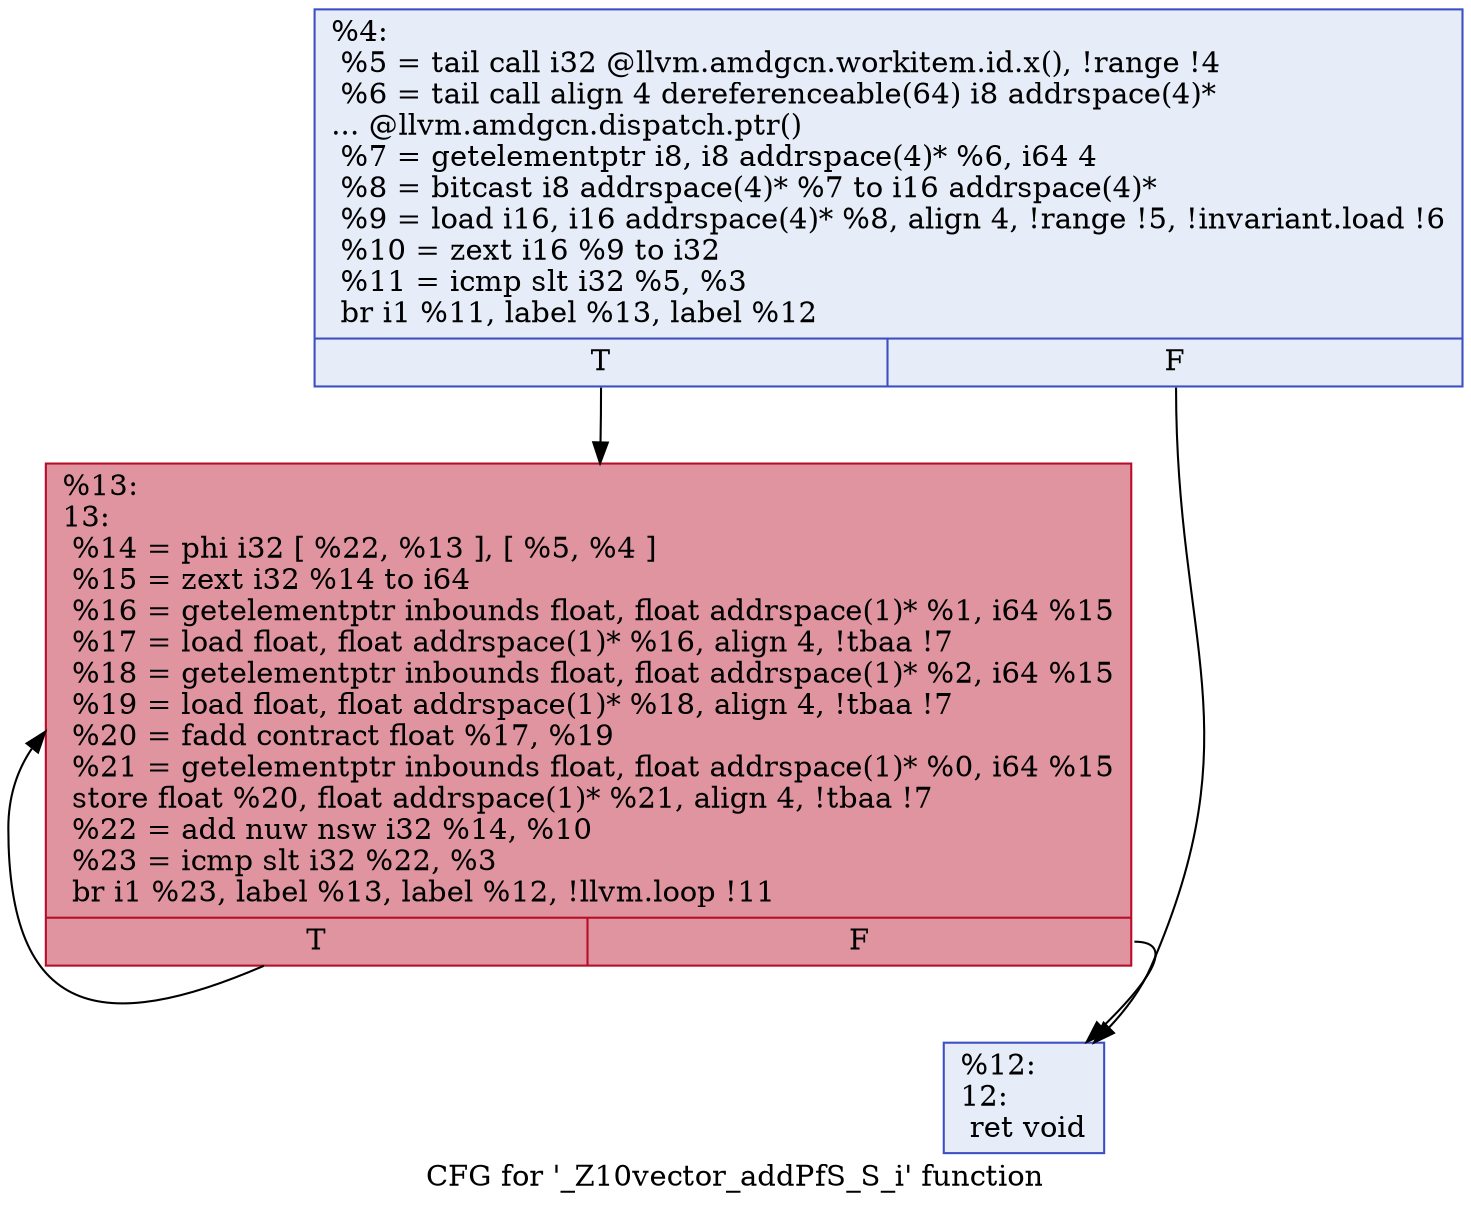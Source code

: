 digraph "CFG for '_Z10vector_addPfS_S_i' function" {
	label="CFG for '_Z10vector_addPfS_S_i' function";

	Node0x5a090b0 [shape=record,color="#3d50c3ff", style=filled, fillcolor="#c7d7f070",label="{%4:\l  %5 = tail call i32 @llvm.amdgcn.workitem.id.x(), !range !4\l  %6 = tail call align 4 dereferenceable(64) i8 addrspace(4)*\l... @llvm.amdgcn.dispatch.ptr()\l  %7 = getelementptr i8, i8 addrspace(4)* %6, i64 4\l  %8 = bitcast i8 addrspace(4)* %7 to i16 addrspace(4)*\l  %9 = load i16, i16 addrspace(4)* %8, align 4, !range !5, !invariant.load !6\l  %10 = zext i16 %9 to i32\l  %11 = icmp slt i32 %5, %3\l  br i1 %11, label %13, label %12\l|{<s0>T|<s1>F}}"];
	Node0x5a090b0:s0 -> Node0x5a09100;
	Node0x5a090b0:s1 -> Node0x5a0ad10;
	Node0x5a0ad10 [shape=record,color="#3d50c3ff", style=filled, fillcolor="#c7d7f070",label="{%12:\l12:                                               \l  ret void\l}"];
	Node0x5a09100 [shape=record,color="#b70d28ff", style=filled, fillcolor="#b70d2870",label="{%13:\l13:                                               \l  %14 = phi i32 [ %22, %13 ], [ %5, %4 ]\l  %15 = zext i32 %14 to i64\l  %16 = getelementptr inbounds float, float addrspace(1)* %1, i64 %15\l  %17 = load float, float addrspace(1)* %16, align 4, !tbaa !7\l  %18 = getelementptr inbounds float, float addrspace(1)* %2, i64 %15\l  %19 = load float, float addrspace(1)* %18, align 4, !tbaa !7\l  %20 = fadd contract float %17, %19\l  %21 = getelementptr inbounds float, float addrspace(1)* %0, i64 %15\l  store float %20, float addrspace(1)* %21, align 4, !tbaa !7\l  %22 = add nuw nsw i32 %14, %10\l  %23 = icmp slt i32 %22, %3\l  br i1 %23, label %13, label %12, !llvm.loop !11\l|{<s0>T|<s1>F}}"];
	Node0x5a09100:s0 -> Node0x5a09100;
	Node0x5a09100:s1 -> Node0x5a0ad10;
}
